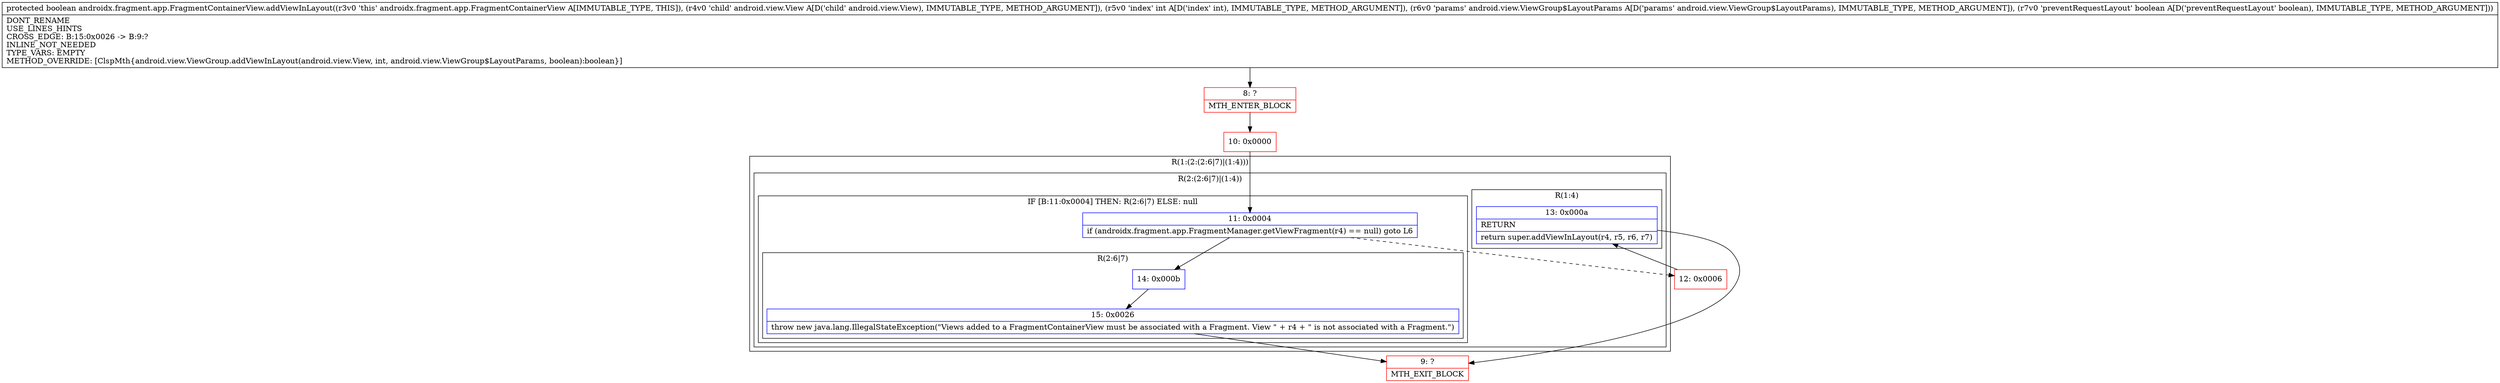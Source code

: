 digraph "CFG forandroidx.fragment.app.FragmentContainerView.addViewInLayout(Landroid\/view\/View;ILandroid\/view\/ViewGroup$LayoutParams;Z)Z" {
subgraph cluster_Region_1336479915 {
label = "R(1:(2:(2:6|7)|(1:4)))";
node [shape=record,color=blue];
subgraph cluster_Region_870690797 {
label = "R(2:(2:6|7)|(1:4))";
node [shape=record,color=blue];
subgraph cluster_IfRegion_126597841 {
label = "IF [B:11:0x0004] THEN: R(2:6|7) ELSE: null";
node [shape=record,color=blue];
Node_11 [shape=record,label="{11\:\ 0x0004|if (androidx.fragment.app.FragmentManager.getViewFragment(r4) == null) goto L6\l}"];
subgraph cluster_Region_2031048580 {
label = "R(2:6|7)";
node [shape=record,color=blue];
Node_14 [shape=record,label="{14\:\ 0x000b}"];
Node_15 [shape=record,label="{15\:\ 0x0026|throw new java.lang.IllegalStateException(\"Views added to a FragmentContainerView must be associated with a Fragment. View \" + r4 + \" is not associated with a Fragment.\")\l}"];
}
}
subgraph cluster_Region_2116299846 {
label = "R(1:4)";
node [shape=record,color=blue];
Node_13 [shape=record,label="{13\:\ 0x000a|RETURN\l|return super.addViewInLayout(r4, r5, r6, r7)\l}"];
}
}
}
Node_8 [shape=record,color=red,label="{8\:\ ?|MTH_ENTER_BLOCK\l}"];
Node_10 [shape=record,color=red,label="{10\:\ 0x0000}"];
Node_12 [shape=record,color=red,label="{12\:\ 0x0006}"];
Node_9 [shape=record,color=red,label="{9\:\ ?|MTH_EXIT_BLOCK\l}"];
MethodNode[shape=record,label="{protected boolean androidx.fragment.app.FragmentContainerView.addViewInLayout((r3v0 'this' androidx.fragment.app.FragmentContainerView A[IMMUTABLE_TYPE, THIS]), (r4v0 'child' android.view.View A[D('child' android.view.View), IMMUTABLE_TYPE, METHOD_ARGUMENT]), (r5v0 'index' int A[D('index' int), IMMUTABLE_TYPE, METHOD_ARGUMENT]), (r6v0 'params' android.view.ViewGroup$LayoutParams A[D('params' android.view.ViewGroup$LayoutParams), IMMUTABLE_TYPE, METHOD_ARGUMENT]), (r7v0 'preventRequestLayout' boolean A[D('preventRequestLayout' boolean), IMMUTABLE_TYPE, METHOD_ARGUMENT]))  | DONT_RENAME\lUSE_LINES_HINTS\lCROSS_EDGE: B:15:0x0026 \-\> B:9:?\lINLINE_NOT_NEEDED\lTYPE_VARS: EMPTY\lMETHOD_OVERRIDE: [ClspMth\{android.view.ViewGroup.addViewInLayout(android.view.View, int, android.view.ViewGroup$LayoutParams, boolean):boolean\}]\l}"];
MethodNode -> Node_8;Node_11 -> Node_12[style=dashed];
Node_11 -> Node_14;
Node_14 -> Node_15;
Node_15 -> Node_9;
Node_13 -> Node_9;
Node_8 -> Node_10;
Node_10 -> Node_11;
Node_12 -> Node_13;
}

